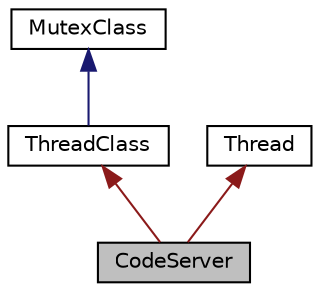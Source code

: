 digraph "CodeServer"
{
  edge [fontname="Helvetica",fontsize="10",labelfontname="Helvetica",labelfontsize="10"];
  node [fontname="Helvetica",fontsize="10",shape=record];
  Node1 [label="CodeServer",height=0.2,width=0.4,color="black", fillcolor="grey75", style="filled" fontcolor="black"];
  Node2 -> Node1 [dir="back",color="firebrick4",fontsize="10",style="solid",fontname="Helvetica"];
  Node2 [label="ThreadClass",height=0.2,width=0.4,color="black", fillcolor="white", style="filled",URL="$classRNReplicaNet_1_1ThreadClass.html"];
  Node3 -> Node2 [dir="back",color="midnightblue",fontsize="10",style="solid",fontname="Helvetica"];
  Node3 [label="MutexClass",height=0.2,width=0.4,color="black", fillcolor="white", style="filled",URL="$classRNReplicaNet_1_1MutexClass.html"];
  Node4 -> Node1 [dir="back",color="firebrick4",fontsize="10",style="solid",fontname="Helvetica"];
  Node4 [label="Thread",height=0.2,width=0.4,color="black", fillcolor="white", style="filled",URL="$classRNReplicaNet_1_1Thread.html"];
}
